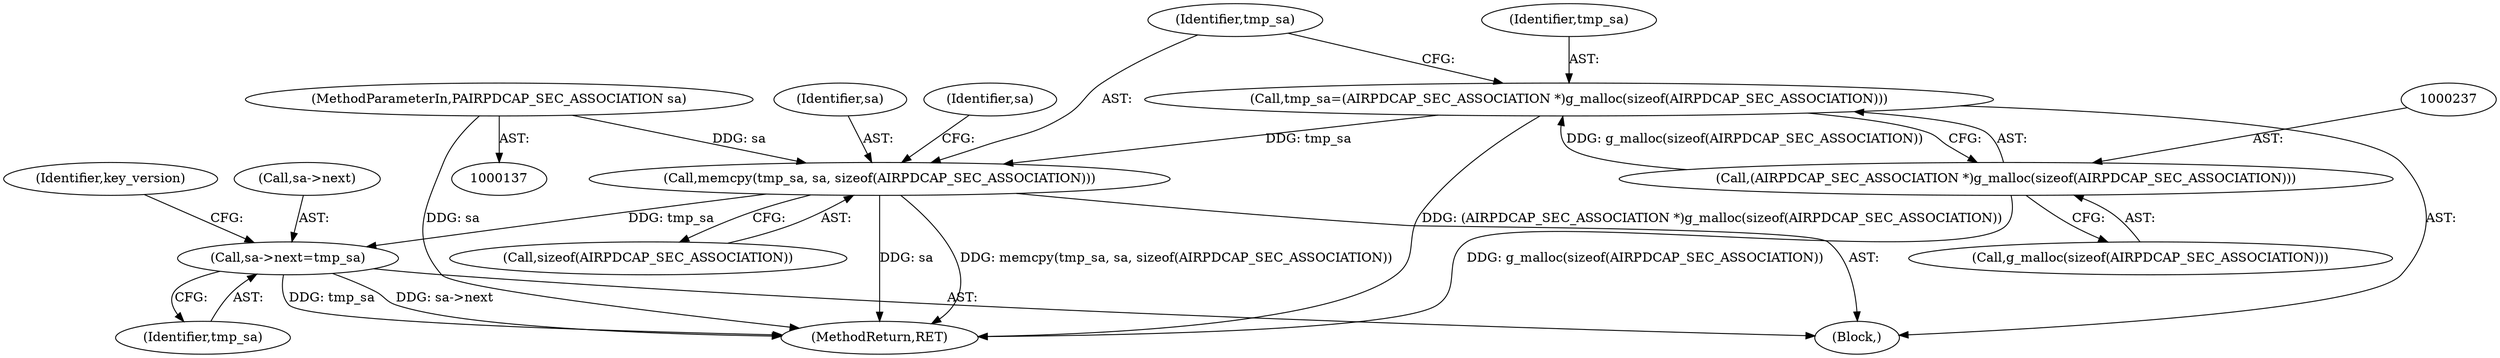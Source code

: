 digraph "0_wireshark_b6d838eebf4456192360654092e5587c5207f185@API" {
"1000241" [label="(Call,memcpy(tmp_sa, sa, sizeof(AIRPDCAP_SEC_ASSOCIATION)))"];
"1000234" [label="(Call,tmp_sa=(AIRPDCAP_SEC_ASSOCIATION *)g_malloc(sizeof(AIRPDCAP_SEC_ASSOCIATION)))"];
"1000236" [label="(Call,(AIRPDCAP_SEC_ASSOCIATION *)g_malloc(sizeof(AIRPDCAP_SEC_ASSOCIATION)))"];
"1000140" [label="(MethodParameterIn,PAIRPDCAP_SEC_ASSOCIATION sa)"];
"1000246" [label="(Call,sa->next=tmp_sa)"];
"1000241" [label="(Call,memcpy(tmp_sa, sa, sizeof(AIRPDCAP_SEC_ASSOCIATION)))"];
"1000250" [label="(Identifier,tmp_sa)"];
"1000246" [label="(Call,sa->next=tmp_sa)"];
"1000243" [label="(Identifier,sa)"];
"1000234" [label="(Call,tmp_sa=(AIRPDCAP_SEC_ASSOCIATION *)g_malloc(sizeof(AIRPDCAP_SEC_ASSOCIATION)))"];
"1000530" [label="(MethodReturn,RET)"];
"1000236" [label="(Call,(AIRPDCAP_SEC_ASSOCIATION *)g_malloc(sizeof(AIRPDCAP_SEC_ASSOCIATION)))"];
"1000253" [label="(Identifier,key_version)"];
"1000140" [label="(MethodParameterIn,PAIRPDCAP_SEC_ASSOCIATION sa)"];
"1000238" [label="(Call,g_malloc(sizeof(AIRPDCAP_SEC_ASSOCIATION)))"];
"1000248" [label="(Identifier,sa)"];
"1000247" [label="(Call,sa->next)"];
"1000242" [label="(Identifier,tmp_sa)"];
"1000142" [label="(Block,)"];
"1000244" [label="(Call,sizeof(AIRPDCAP_SEC_ASSOCIATION))"];
"1000235" [label="(Identifier,tmp_sa)"];
"1000241" -> "1000142"  [label="AST: "];
"1000241" -> "1000244"  [label="CFG: "];
"1000242" -> "1000241"  [label="AST: "];
"1000243" -> "1000241"  [label="AST: "];
"1000244" -> "1000241"  [label="AST: "];
"1000248" -> "1000241"  [label="CFG: "];
"1000241" -> "1000530"  [label="DDG: memcpy(tmp_sa, sa, sizeof(AIRPDCAP_SEC_ASSOCIATION))"];
"1000241" -> "1000530"  [label="DDG: sa"];
"1000234" -> "1000241"  [label="DDG: tmp_sa"];
"1000140" -> "1000241"  [label="DDG: sa"];
"1000241" -> "1000246"  [label="DDG: tmp_sa"];
"1000234" -> "1000142"  [label="AST: "];
"1000234" -> "1000236"  [label="CFG: "];
"1000235" -> "1000234"  [label="AST: "];
"1000236" -> "1000234"  [label="AST: "];
"1000242" -> "1000234"  [label="CFG: "];
"1000234" -> "1000530"  [label="DDG: (AIRPDCAP_SEC_ASSOCIATION *)g_malloc(sizeof(AIRPDCAP_SEC_ASSOCIATION))"];
"1000236" -> "1000234"  [label="DDG: g_malloc(sizeof(AIRPDCAP_SEC_ASSOCIATION))"];
"1000236" -> "1000238"  [label="CFG: "];
"1000237" -> "1000236"  [label="AST: "];
"1000238" -> "1000236"  [label="AST: "];
"1000236" -> "1000530"  [label="DDG: g_malloc(sizeof(AIRPDCAP_SEC_ASSOCIATION))"];
"1000140" -> "1000137"  [label="AST: "];
"1000140" -> "1000530"  [label="DDG: sa"];
"1000246" -> "1000142"  [label="AST: "];
"1000246" -> "1000250"  [label="CFG: "];
"1000247" -> "1000246"  [label="AST: "];
"1000250" -> "1000246"  [label="AST: "];
"1000253" -> "1000246"  [label="CFG: "];
"1000246" -> "1000530"  [label="DDG: tmp_sa"];
"1000246" -> "1000530"  [label="DDG: sa->next"];
}
